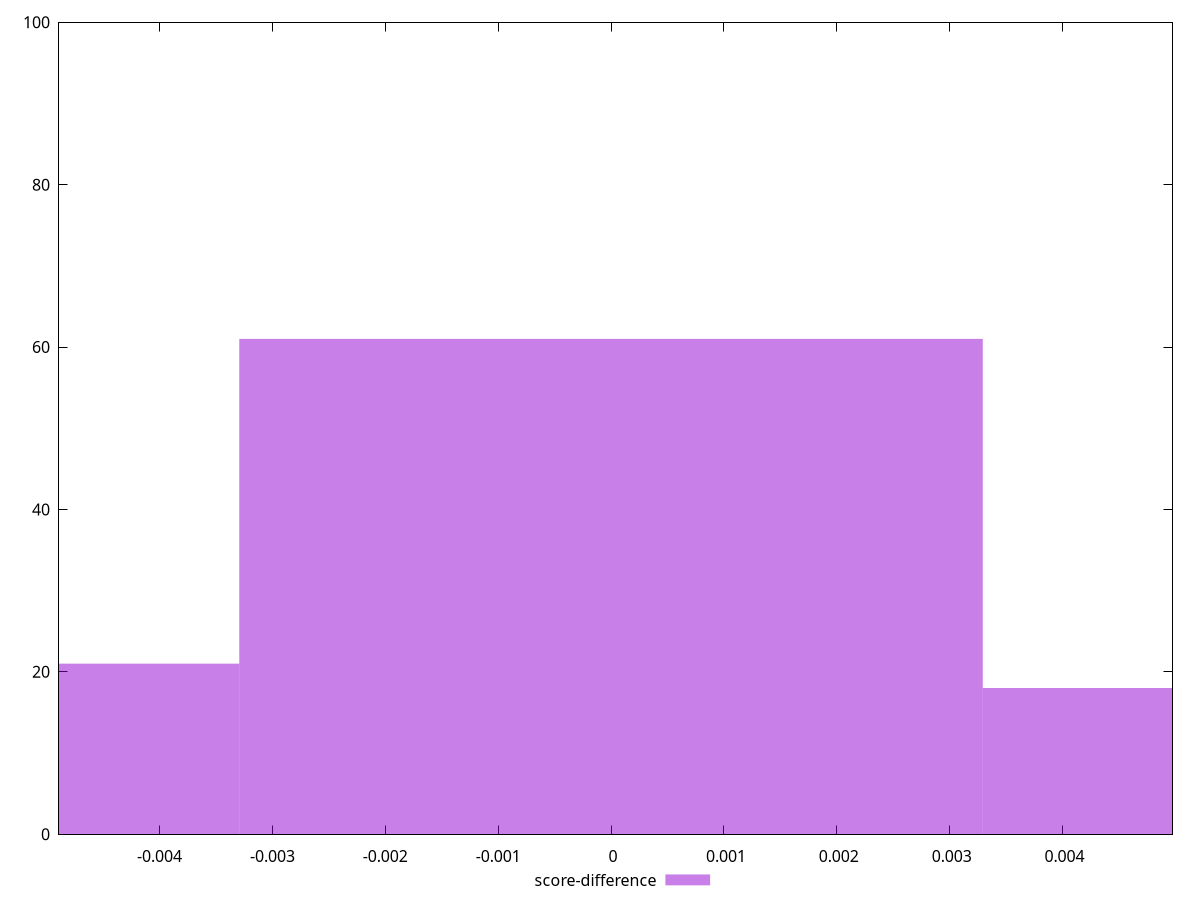 reset

$scoreDifference <<EOF
0 61
-0.006587484333037773 21
0.006587484333037773 18
EOF

set key outside below
set boxwidth 0.006587484333037773
set xrange [-0.004890920913917962:0.004974491965834105]
set yrange [0:100]
set trange [0:100]
set style fill transparent solid 0.5 noborder
set terminal svg size 640, 490 enhanced background rgb 'white'
set output "report_00008_2021-01-22T20:58:29.167/speed-index/samples/pages+cached/score-difference/histogram.svg"

plot $scoreDifference title "score-difference" with boxes

reset
